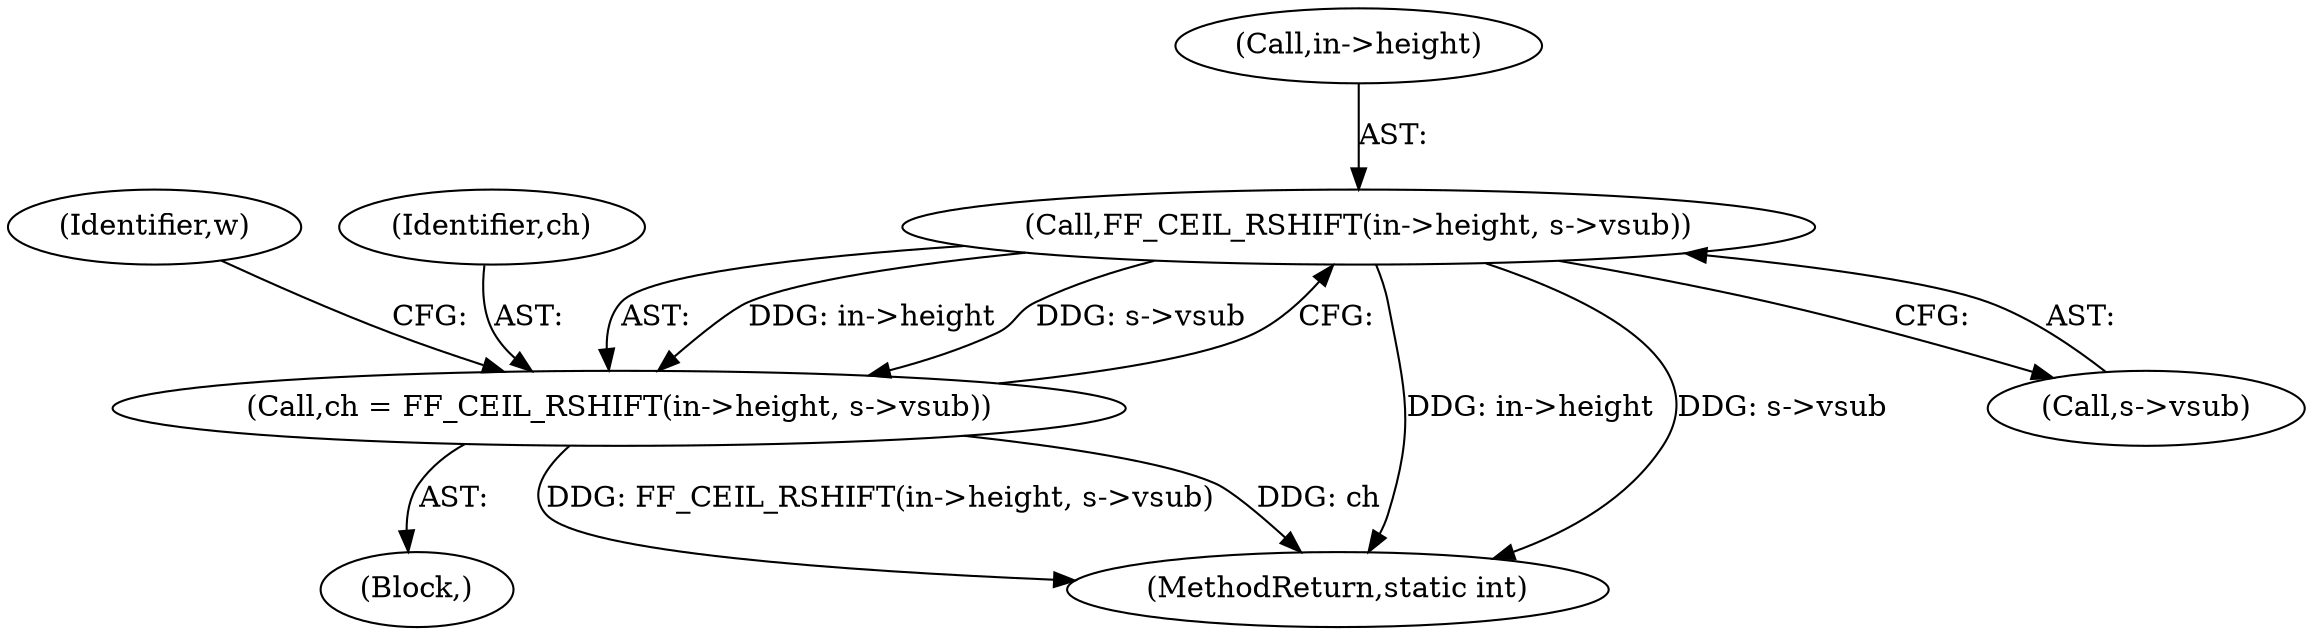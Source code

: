 digraph "0_FFmpeg_e43a0a232dbf6d3c161823c2e07c52e76227a1bc@pointer" {
"1000141" [label="(Call,FF_CEIL_RSHIFT(in->height, s->vsub))"];
"1000139" [label="(Call,ch = FF_CEIL_RSHIFT(in->height, s->vsub))"];
"1000150" [label="(Identifier,w)"];
"1000103" [label="(Block,)"];
"1000142" [label="(Call,in->height)"];
"1000139" [label="(Call,ch = FF_CEIL_RSHIFT(in->height, s->vsub))"];
"1000294" [label="(MethodReturn,static int)"];
"1000141" [label="(Call,FF_CEIL_RSHIFT(in->height, s->vsub))"];
"1000145" [label="(Call,s->vsub)"];
"1000140" [label="(Identifier,ch)"];
"1000141" -> "1000139"  [label="AST: "];
"1000141" -> "1000145"  [label="CFG: "];
"1000142" -> "1000141"  [label="AST: "];
"1000145" -> "1000141"  [label="AST: "];
"1000139" -> "1000141"  [label="CFG: "];
"1000141" -> "1000294"  [label="DDG: in->height"];
"1000141" -> "1000294"  [label="DDG: s->vsub"];
"1000141" -> "1000139"  [label="DDG: in->height"];
"1000141" -> "1000139"  [label="DDG: s->vsub"];
"1000139" -> "1000103"  [label="AST: "];
"1000140" -> "1000139"  [label="AST: "];
"1000150" -> "1000139"  [label="CFG: "];
"1000139" -> "1000294"  [label="DDG: FF_CEIL_RSHIFT(in->height, s->vsub)"];
"1000139" -> "1000294"  [label="DDG: ch"];
}

